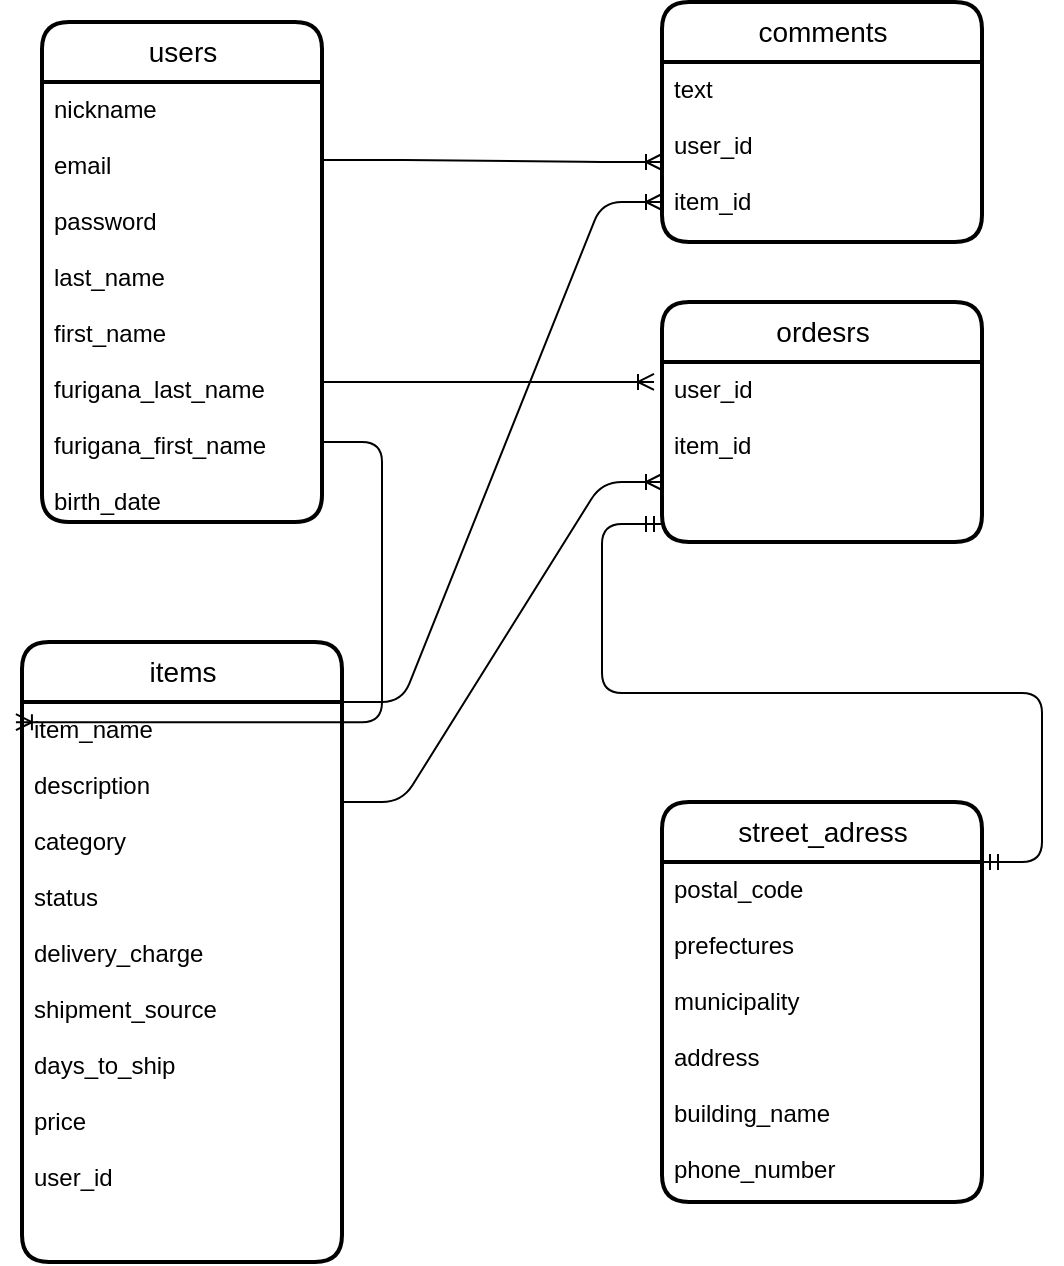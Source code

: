 <mxfile version="13.6.5">
    <diagram id="Iueq0bkW2xjaLpJwpPk6" name="ページ1">
        <mxGraphModel dx="728" dy="1849" grid="1" gridSize="10" guides="1" tooltips="1" connect="1" arrows="1" fold="1" page="1" pageScale="1" pageWidth="827" pageHeight="1169" math="0" shadow="0">
            <root>
                <mxCell id="0"/>
                <mxCell id="1" parent="0"/>
                <mxCell id="116" value="" style="edgeStyle=entityRelationEdgeStyle;fontSize=12;html=1;endArrow=ERoneToMany;exitX=1.007;exitY=0.177;exitDx=0;exitDy=0;exitPerimeter=0;" edge="1" parent="1" source="96">
                    <mxGeometry width="100" height="100" relative="1" as="geometry">
                        <mxPoint x="280" y="80" as="sourcePoint"/>
                        <mxPoint x="440" y="80" as="targetPoint"/>
                    </mxGeometry>
                </mxCell>
                <mxCell id="117" value="" style="edgeStyle=entityRelationEdgeStyle;fontSize=12;html=1;endArrow=ERoneToMany;entryX=-0.025;entryY=0.111;entryDx=0;entryDy=0;entryPerimeter=0;" edge="1" parent="1" target="103">
                    <mxGeometry width="100" height="100" relative="1" as="geometry">
                        <mxPoint x="270" y="190" as="sourcePoint"/>
                        <mxPoint x="260" y="140" as="targetPoint"/>
                    </mxGeometry>
                </mxCell>
                <mxCell id="100" value="comments" style="swimlane;childLayout=stackLayout;horizontal=1;startSize=30;horizontalStack=0;rounded=1;fontSize=14;fontStyle=0;strokeWidth=2;resizeParent=0;resizeLast=1;shadow=0;dashed=0;align=center;fillColor=none;gradientColor=none;html=1;" vertex="1" parent="1">
                    <mxGeometry x="440" width="160" height="120" as="geometry"/>
                </mxCell>
                <mxCell id="101" value="text&#10;&#10;user_id&#10;&#10;item_id" style="align=left;strokeColor=none;fillColor=none;spacingLeft=4;fontSize=12;verticalAlign=top;resizable=0;rotatable=0;part=1;" vertex="1" parent="100">
                    <mxGeometry y="30" width="160" height="90" as="geometry"/>
                </mxCell>
                <mxCell id="104" value="street_adress" style="swimlane;childLayout=stackLayout;horizontal=1;startSize=30;horizontalStack=0;rounded=1;fontSize=14;fontStyle=0;strokeWidth=2;resizeParent=0;resizeLast=1;shadow=0;dashed=0;align=center;fillColor=none;gradientColor=none;html=1;" vertex="1" parent="1">
                    <mxGeometry x="440" y="400" width="160" height="200" as="geometry"/>
                </mxCell>
                <mxCell id="105" value="postal_code&#10;&#10;prefectures&#10;&#10;municipality&#10;&#10;address&#10;&#10;building_name&#10;&#10;phone_number" style="align=left;strokeColor=none;fillColor=none;spacingLeft=4;fontSize=12;verticalAlign=top;resizable=0;rotatable=0;part=1;" vertex="1" parent="104">
                    <mxGeometry y="30" width="160" height="170" as="geometry"/>
                </mxCell>
                <mxCell id="95" value="users" style="swimlane;childLayout=stackLayout;horizontal=1;startSize=30;horizontalStack=0;rounded=1;fontSize=14;fontStyle=0;strokeWidth=2;resizeParent=0;resizeLast=1;shadow=0;dashed=0;align=center;fillColor=none;gradientColor=none;html=1;" vertex="1" parent="1">
                    <mxGeometry x="130" y="10" width="140" height="250" as="geometry"/>
                </mxCell>
                <mxCell id="96" value="nickname &#10;&#10;email&#10;&#10;password&#10;&#10;last_name&#10;&#10;first_name&#10;&#10;furigana_last_name&#10;&#10;furigana_first_name&#10;&#10;birth_date" style="align=left;strokeColor=none;fillColor=none;spacingLeft=4;fontSize=12;verticalAlign=top;resizable=0;rotatable=0;part=1;" vertex="1" parent="95">
                    <mxGeometry y="30" width="140" height="220" as="geometry"/>
                </mxCell>
                <mxCell id="98" value="items" style="swimlane;childLayout=stackLayout;horizontal=1;startSize=30;horizontalStack=0;rounded=1;fontSize=14;fontStyle=0;strokeWidth=2;resizeParent=0;resizeLast=1;shadow=0;dashed=0;align=center;fillColor=none;gradientColor=none;html=1;" vertex="1" parent="1">
                    <mxGeometry x="120" y="320" width="160" height="310" as="geometry"/>
                </mxCell>
                <mxCell id="99" value="item_name&#10;&#10;description&#10;&#10;category&#10;&#10;status&#10;&#10;delivery_charge&#10;&#10;shipment_source&#10;&#10;days_to_ship&#10;&#10;price&#10;&#10;user_id" style="align=left;strokeColor=none;fillColor=none;spacingLeft=4;fontSize=12;verticalAlign=top;resizable=0;rotatable=0;part=1;" vertex="1" parent="98">
                    <mxGeometry y="30" width="160" height="280" as="geometry"/>
                </mxCell>
                <mxCell id="119" value="" style="edgeStyle=entityRelationEdgeStyle;fontSize=12;html=1;endArrow=ERoneToMany;entryX=0;entryY=0.75;entryDx=0;entryDy=0;" edge="1" parent="1" target="102">
                    <mxGeometry width="100" height="100" relative="1" as="geometry">
                        <mxPoint x="280" y="400" as="sourcePoint"/>
                        <mxPoint x="440" y="300" as="targetPoint"/>
                    </mxGeometry>
                </mxCell>
                <mxCell id="120" value="" style="edgeStyle=entityRelationEdgeStyle;fontSize=12;html=1;endArrow=ERoneToMany;entryX=-0.019;entryY=0.036;entryDx=0;entryDy=0;entryPerimeter=0;" edge="1" parent="1" target="99">
                    <mxGeometry width="100" height="100" relative="1" as="geometry">
                        <mxPoint x="270" y="220" as="sourcePoint"/>
                        <mxPoint x="370" y="120" as="targetPoint"/>
                    </mxGeometry>
                </mxCell>
                <mxCell id="102" value="ordesrs" style="swimlane;childLayout=stackLayout;horizontal=1;startSize=30;horizontalStack=0;rounded=1;fontSize=14;fontStyle=0;strokeWidth=2;resizeParent=0;resizeLast=1;shadow=0;dashed=0;align=center;fillColor=none;gradientColor=none;html=1;" vertex="1" parent="1">
                    <mxGeometry x="440" y="150" width="160" height="120" as="geometry"/>
                </mxCell>
                <mxCell id="103" value="user_id&#10;&#10;item_id" style="align=left;strokeColor=none;fillColor=none;spacingLeft=4;fontSize=12;verticalAlign=top;resizable=0;rotatable=0;part=1;" vertex="1" parent="102">
                    <mxGeometry y="30" width="160" height="90" as="geometry"/>
                </mxCell>
                <mxCell id="121" value="" style="edgeStyle=entityRelationEdgeStyle;fontSize=12;html=1;endArrow=ERmandOne;startArrow=ERmandOne;exitX=1;exitY=0;exitDx=0;exitDy=0;" edge="1" parent="1" source="105">
                    <mxGeometry width="100" height="100" relative="1" as="geometry">
                        <mxPoint x="414" y="380" as="sourcePoint"/>
                        <mxPoint x="440" y="261" as="targetPoint"/>
                    </mxGeometry>
                </mxCell>
                <mxCell id="122" value="" style="edgeStyle=entityRelationEdgeStyle;fontSize=12;html=1;endArrow=ERoneToMany;" edge="1" parent="1">
                    <mxGeometry width="100" height="100" relative="1" as="geometry">
                        <mxPoint x="280" y="350" as="sourcePoint"/>
                        <mxPoint x="440" y="100" as="targetPoint"/>
                    </mxGeometry>
                </mxCell>
            </root>
        </mxGraphModel>
    </diagram>
</mxfile>